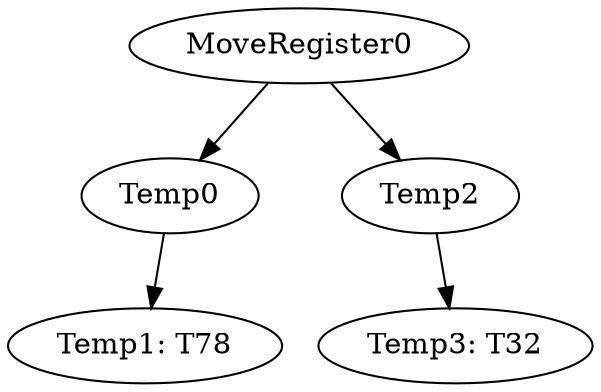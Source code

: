digraph {
	ordering = out;
	MoveRegister0 -> Temp0;
	MoveRegister0 -> Temp2;
	Temp2 -> "Temp3: T32";
	Temp0 -> "Temp1: T78";
}

